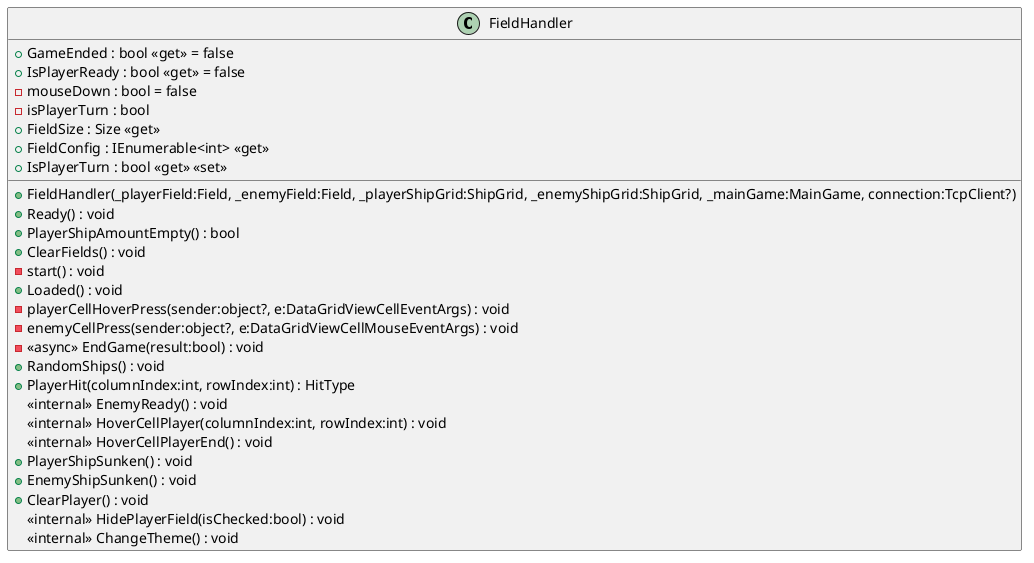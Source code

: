 @startuml
class FieldHandler {
    + GameEnded : bool <<get>> = false
    + IsPlayerReady : bool <<get>> = false
    - mouseDown : bool = false
    - isPlayerTurn : bool
    + FieldSize : Size <<get>>
    + FieldConfig : IEnumerable<int> <<get>>
    + IsPlayerTurn : bool <<get>> <<set>>
    + FieldHandler(_playerField:Field, _enemyField:Field, _playerShipGrid:ShipGrid, _enemyShipGrid:ShipGrid, _mainGame:MainGame, connection:TcpClient?)
    + Ready() : void
    + PlayerShipAmountEmpty() : bool
    + ClearFields() : void
    - start() : void
    + Loaded() : void
    - playerCellHoverPress(sender:object?, e:DataGridViewCellEventArgs) : void
    - enemyCellPress(sender:object?, e:DataGridViewCellMouseEventArgs) : void
    - <<async>> EndGame(result:bool) : void
    + RandomShips() : void
    + PlayerHit(columnIndex:int, rowIndex:int) : HitType
    <<internal>> EnemyReady() : void
    <<internal>> HoverCellPlayer(columnIndex:int, rowIndex:int) : void
    <<internal>> HoverCellPlayerEnd() : void
    + PlayerShipSunken() : void
    + EnemyShipSunken() : void
    + ClearPlayer() : void
    <<internal>> HidePlayerField(isChecked:bool) : void
    <<internal>> ChangeTheme() : void
}
@enduml
